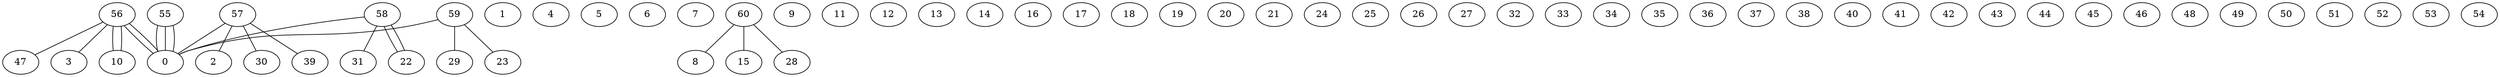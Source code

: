 graph G {
0;
1;
2;
3;
4;
5;
6;
7;
8;
9;
10;
11;
12;
13;
14;
15;
16;
17;
18;
19;
20;
21;
22;
23;
24;
25;
26;
27;
28;
29;
30;
31;
32;
33;
34;
35;
36;
37;
38;
39;
40;
41;
42;
43;
44;
45;
46;
47;
48;
49;
50;
51;
52;
53;
54;
55;
56;
57;
58;
59;
60;
60--8 ;
60--28 ;
60--15 ;
59--29 ;
59--23 ;
59--0 ;
58--31 ;
58--22 ;
58--22 ;
58--0 ;
57--39 ;
57--2 ;
57--30 ;
57--0 ;
56--3 ;
56--0 ;
56--10 ;
56--47 ;
56--10 ;
56--0 ;
55--0 ;
55--0 ;
55--0 ;
}
